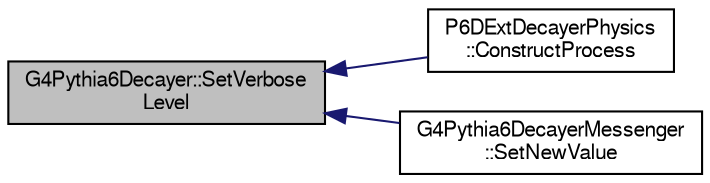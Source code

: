 digraph "G4Pythia6Decayer::SetVerboseLevel"
{
  bgcolor="transparent";
  edge [fontname="FreeSans",fontsize="10",labelfontname="FreeSans",labelfontsize="10"];
  node [fontname="FreeSans",fontsize="10",shape=record];
  rankdir="LR";
  Node1 [label="G4Pythia6Decayer::SetVerbose\lLevel",height=0.2,width=0.4,color="black", fillcolor="grey75", style="filled" fontcolor="black"];
  Node1 -> Node2 [dir="back",color="midnightblue",fontsize="10",style="solid",fontname="FreeSans"];
  Node2 [label="P6DExtDecayerPhysics\l::ConstructProcess",height=0.2,width=0.4,color="black",URL="$db/d73/classP6DExtDecayerPhysics.html#a4f01f2ff0034668cfb45591372d8f1b4"];
  Node1 -> Node3 [dir="back",color="midnightblue",fontsize="10",style="solid",fontname="FreeSans"];
  Node3 [label="G4Pythia6DecayerMessenger\l::SetNewValue",height=0.2,width=0.4,color="black",URL="$d4/d06/classG4Pythia6DecayerMessenger.html#af4a400cb97ecc6dcd249759951290f63"];
}
